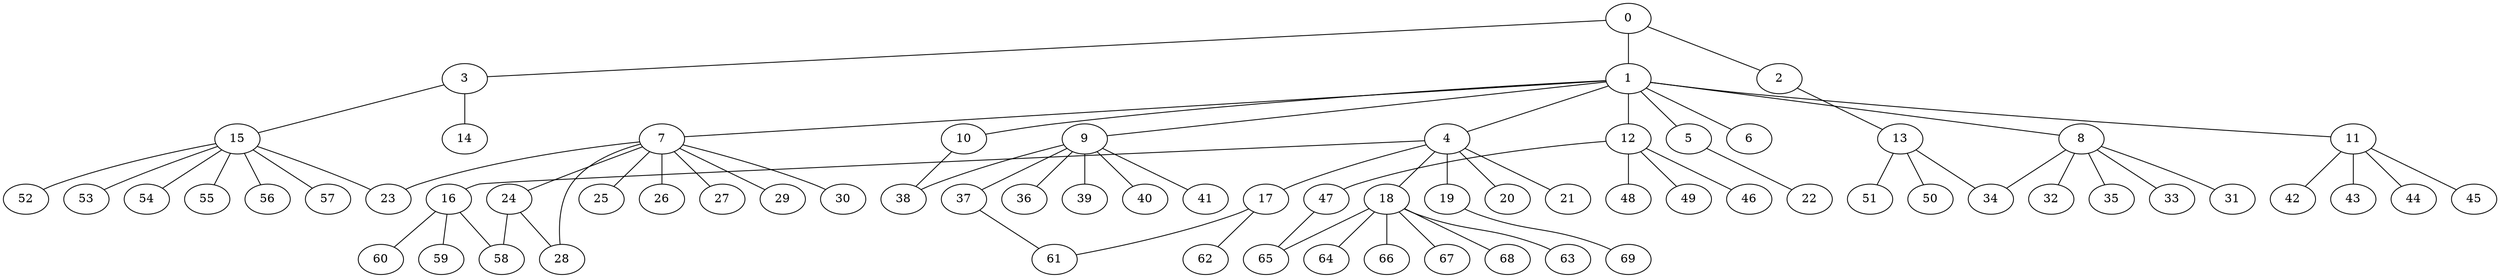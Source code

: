 
graph graphname {
    0 -- 1
0 -- 2
0 -- 3
1 -- 4
1 -- 5
1 -- 6
1 -- 7
1 -- 8
1 -- 9
1 -- 10
1 -- 11
1 -- 12
2 -- 13
3 -- 14
3 -- 15
4 -- 16
4 -- 17
4 -- 18
4 -- 19
4 -- 20
4 -- 21
5 -- 22
7 -- 23
7 -- 24
7 -- 25
7 -- 26
7 -- 27
7 -- 28
7 -- 29
7 -- 30
8 -- 32
8 -- 34
8 -- 35
8 -- 33
8 -- 31
9 -- 36
9 -- 37
9 -- 38
9 -- 39
9 -- 40
9 -- 41
10 -- 38
11 -- 42
11 -- 43
11 -- 44
11 -- 45
12 -- 48
12 -- 49
12 -- 46
12 -- 47
13 -- 51
13 -- 50
13 -- 34
15 -- 52
15 -- 53
15 -- 54
15 -- 55
15 -- 56
15 -- 57
15 -- 23
16 -- 60
16 -- 58
16 -- 59
17 -- 61
17 -- 62
18 -- 64
18 -- 65
18 -- 66
18 -- 67
18 -- 68
18 -- 63
19 -- 69
24 -- 28
24 -- 58
37 -- 61
47 -- 65

}
